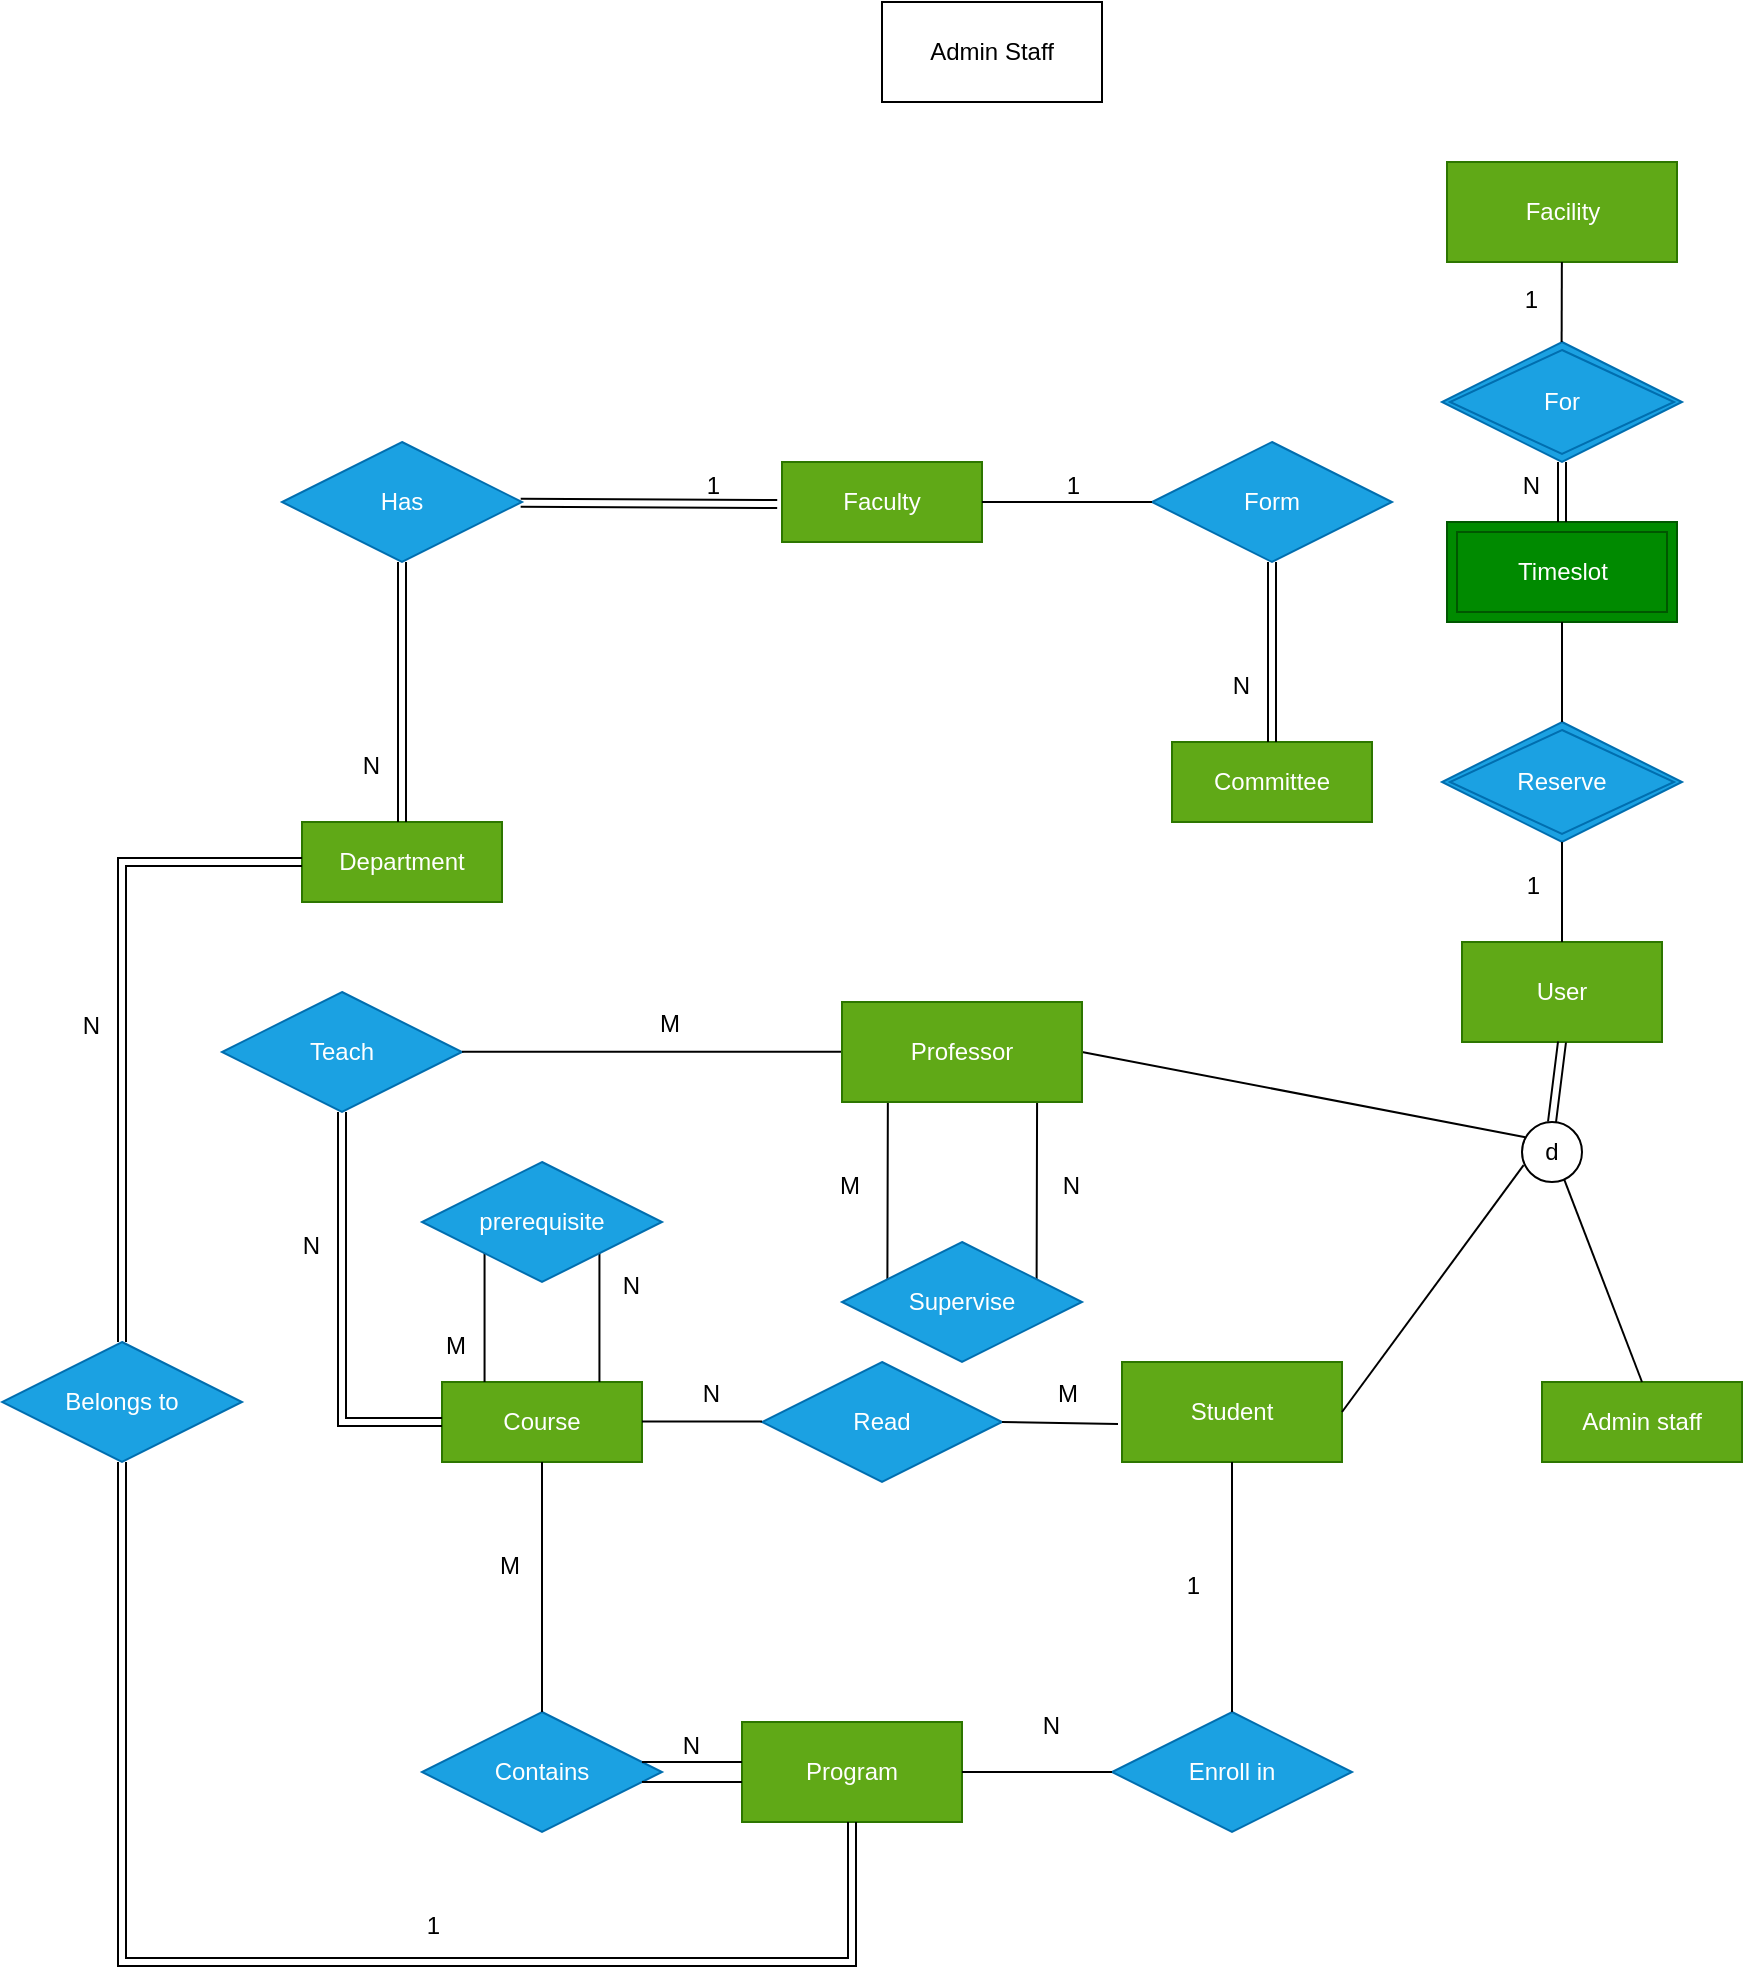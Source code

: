 <mxfile version="26.0.11">
  <diagram id="R2lEEEUBdFMjLlhIrx00" name="Page-1">
    <mxGraphModel dx="2380" dy="2110" grid="1" gridSize="10" guides="1" tooltips="1" connect="1" arrows="1" fold="1" page="1" pageScale="1" pageWidth="850" pageHeight="1100" math="0" shadow="0" extFonts="Permanent Marker^https://fonts.googleapis.com/css?family=Permanent+Marker">
      <root>
        <mxCell id="0" />
        <mxCell id="1" parent="0" />
        <mxCell id="vugCyfD3QLyV5UbuW-dE-1" value="User" style="rounded=0;whiteSpace=wrap;html=1;fillColor=#60a917;strokeColor=#2D7600;fontColor=#ffffff;" vertex="1" parent="1">
          <mxGeometry x="590" y="290" width="100" height="50" as="geometry" />
        </mxCell>
        <mxCell id="vugCyfD3QLyV5UbuW-dE-4" value="d" style="ellipse;whiteSpace=wrap;html=1;aspect=fixed;" vertex="1" parent="1">
          <mxGeometry x="620" y="380" width="30" height="30" as="geometry" />
        </mxCell>
        <mxCell id="vugCyfD3QLyV5UbuW-dE-8" value="Admin Staff" style="rounded=0;whiteSpace=wrap;html=1;" vertex="1" parent="1">
          <mxGeometry x="300" y="-180" width="110" height="50" as="geometry" />
        </mxCell>
        <mxCell id="vugCyfD3QLyV5UbuW-dE-9" value="Student" style="rounded=0;whiteSpace=wrap;html=1;fillColor=#60a917;fontColor=#ffffff;strokeColor=#2D7600;" vertex="1" parent="1">
          <mxGeometry x="420" y="500" width="110" height="50" as="geometry" />
        </mxCell>
        <mxCell id="vugCyfD3QLyV5UbuW-dE-21" value="Timeslot" style="shape=ext;margin=3;double=1;whiteSpace=wrap;html=1;align=center;fillColor=#008a00;fontColor=#ffffff;strokeColor=#005700;" vertex="1" parent="1">
          <mxGeometry x="582.5" y="80" width="115" height="50" as="geometry" />
        </mxCell>
        <mxCell id="vugCyfD3QLyV5UbuW-dE-22" value="Reserve" style="shape=rhombus;double=1;perimeter=rhombusPerimeter;whiteSpace=wrap;html=1;align=center;fillColor=#1ba1e2;fontColor=#ffffff;strokeColor=#006EAF;" vertex="1" parent="1">
          <mxGeometry x="580" y="180" width="120" height="60" as="geometry" />
        </mxCell>
        <mxCell id="vugCyfD3QLyV5UbuW-dE-26" value="Facility" style="whiteSpace=wrap;html=1;align=center;fillColor=#60a917;fontColor=#ffffff;strokeColor=#2D7600;" vertex="1" parent="1">
          <mxGeometry x="582.5" y="-100" width="115" height="50" as="geometry" />
        </mxCell>
        <mxCell id="vugCyfD3QLyV5UbuW-dE-27" value="For" style="shape=rhombus;double=1;perimeter=rhombusPerimeter;whiteSpace=wrap;html=1;align=center;fillColor=#1ba1e2;fontColor=#ffffff;strokeColor=#006EAF;" vertex="1" parent="1">
          <mxGeometry x="580" y="-10" width="120" height="60" as="geometry" />
        </mxCell>
        <mxCell id="vugCyfD3QLyV5UbuW-dE-35" value="" style="endArrow=none;html=1;rounded=0;entryX=0.5;entryY=1;entryDx=0;entryDy=0;exitX=0.5;exitY=0;exitDx=0;exitDy=0;" edge="1" parent="1" source="vugCyfD3QLyV5UbuW-dE-1" target="vugCyfD3QLyV5UbuW-dE-22">
          <mxGeometry relative="1" as="geometry">
            <mxPoint x="410" y="290" as="sourcePoint" />
            <mxPoint x="570" y="290" as="targetPoint" />
          </mxGeometry>
        </mxCell>
        <mxCell id="vugCyfD3QLyV5UbuW-dE-36" value="1" style="resizable=0;html=1;whiteSpace=wrap;align=right;verticalAlign=bottom;" connectable="0" vertex="1" parent="vugCyfD3QLyV5UbuW-dE-35">
          <mxGeometry x="1" relative="1" as="geometry">
            <mxPoint x="-10" y="30" as="offset" />
          </mxGeometry>
        </mxCell>
        <mxCell id="vugCyfD3QLyV5UbuW-dE-43" value="" style="endArrow=none;html=1;rounded=0;entryX=0.5;entryY=0;entryDx=0;entryDy=0;exitX=0.5;exitY=1;exitDx=0;exitDy=0;" edge="1" parent="1" source="vugCyfD3QLyV5UbuW-dE-21" target="vugCyfD3QLyV5UbuW-dE-22">
          <mxGeometry relative="1" as="geometry">
            <mxPoint x="660" y="140" as="sourcePoint" />
            <mxPoint x="659" y="196" as="targetPoint" />
          </mxGeometry>
        </mxCell>
        <mxCell id="vugCyfD3QLyV5UbuW-dE-47" value="" style="endArrow=none;html=1;rounded=0;exitX=0.5;exitY=0;exitDx=0;exitDy=0;" edge="1" parent="1" target="vugCyfD3QLyV5UbuW-dE-26">
          <mxGeometry relative="1" as="geometry">
            <mxPoint x="639.82" y="-10" as="sourcePoint" />
            <mxPoint x="639.82" y="-40" as="targetPoint" />
          </mxGeometry>
        </mxCell>
        <mxCell id="vugCyfD3QLyV5UbuW-dE-48" value="1" style="resizable=0;html=1;whiteSpace=wrap;align=right;verticalAlign=bottom;" connectable="0" vertex="1" parent="vugCyfD3QLyV5UbuW-dE-47">
          <mxGeometry x="1" relative="1" as="geometry">
            <mxPoint x="-10" y="27" as="offset" />
          </mxGeometry>
        </mxCell>
        <mxCell id="vugCyfD3QLyV5UbuW-dE-49" value="Course" style="whiteSpace=wrap;html=1;align=center;fillColor=#60a917;fontColor=#ffffff;strokeColor=#2D7600;" vertex="1" parent="1">
          <mxGeometry x="80" y="510" width="100" height="40" as="geometry" />
        </mxCell>
        <mxCell id="vugCyfD3QLyV5UbuW-dE-50" value="Read" style="shape=rhombus;perimeter=rhombusPerimeter;whiteSpace=wrap;html=1;align=center;fillColor=#1ba1e2;fontColor=#ffffff;strokeColor=#006EAF;" vertex="1" parent="1">
          <mxGeometry x="240" y="500" width="120" height="60" as="geometry" />
        </mxCell>
        <mxCell id="vugCyfD3QLyV5UbuW-dE-54" value="" style="endArrow=none;html=1;rounded=0;exitX=1;exitY=0.5;exitDx=0;exitDy=0;" edge="1" parent="1" source="vugCyfD3QLyV5UbuW-dE-50">
          <mxGeometry relative="1" as="geometry">
            <mxPoint x="300" y="490" as="sourcePoint" />
            <mxPoint x="418" y="531" as="targetPoint" />
          </mxGeometry>
        </mxCell>
        <mxCell id="vugCyfD3QLyV5UbuW-dE-55" value="M" style="resizable=0;html=1;whiteSpace=wrap;align=right;verticalAlign=bottom;" connectable="0" vertex="1" parent="vugCyfD3QLyV5UbuW-dE-54">
          <mxGeometry x="1" relative="1" as="geometry">
            <mxPoint x="-18" y="-6" as="offset" />
          </mxGeometry>
        </mxCell>
        <mxCell id="vugCyfD3QLyV5UbuW-dE-56" value="" style="endArrow=none;html=1;rounded=0;entryX=0;entryY=0.5;entryDx=0;entryDy=0;exitX=1;exitY=0.5;exitDx=0;exitDy=0;" edge="1" parent="1">
          <mxGeometry relative="1" as="geometry">
            <mxPoint x="180" y="529.8" as="sourcePoint" />
            <mxPoint x="240" y="529.8" as="targetPoint" />
          </mxGeometry>
        </mxCell>
        <mxCell id="vugCyfD3QLyV5UbuW-dE-57" value="N" style="resizable=0;html=1;whiteSpace=wrap;align=right;verticalAlign=bottom;" connectable="0" vertex="1" parent="vugCyfD3QLyV5UbuW-dE-56">
          <mxGeometry x="1" relative="1" as="geometry">
            <mxPoint x="-20" y="-5" as="offset" />
          </mxGeometry>
        </mxCell>
        <mxCell id="vugCyfD3QLyV5UbuW-dE-59" value="" style="endArrow=none;html=1;rounded=0;entryX=0.027;entryY=0.719;entryDx=0;entryDy=0;entryPerimeter=0;exitX=1;exitY=0.5;exitDx=0;exitDy=0;" edge="1" parent="1" source="vugCyfD3QLyV5UbuW-dE-9" target="vugCyfD3QLyV5UbuW-dE-4">
          <mxGeometry relative="1" as="geometry">
            <mxPoint x="330" y="320" as="sourcePoint" />
            <mxPoint x="490" y="320" as="targetPoint" />
          </mxGeometry>
        </mxCell>
        <mxCell id="vugCyfD3QLyV5UbuW-dE-65" value="Program" style="whiteSpace=wrap;html=1;align=center;fillColor=#60a917;fontColor=#ffffff;strokeColor=#2D7600;" vertex="1" parent="1">
          <mxGeometry x="230" y="680" width="110" height="50" as="geometry" />
        </mxCell>
        <mxCell id="vugCyfD3QLyV5UbuW-dE-66" value="Enroll in" style="shape=rhombus;perimeter=rhombusPerimeter;whiteSpace=wrap;html=1;align=center;fillColor=#1ba1e2;fontColor=#ffffff;strokeColor=#006EAF;" vertex="1" parent="1">
          <mxGeometry x="415" y="675" width="120" height="60" as="geometry" />
        </mxCell>
        <mxCell id="vugCyfD3QLyV5UbuW-dE-67" value="" style="endArrow=none;html=1;rounded=0;entryX=0.5;entryY=0;entryDx=0;entryDy=0;" edge="1" parent="1" source="vugCyfD3QLyV5UbuW-dE-9" target="vugCyfD3QLyV5UbuW-dE-66">
          <mxGeometry relative="1" as="geometry">
            <mxPoint x="310" y="530" as="sourcePoint" />
            <mxPoint x="470" y="530" as="targetPoint" />
          </mxGeometry>
        </mxCell>
        <mxCell id="vugCyfD3QLyV5UbuW-dE-68" value="1" style="resizable=0;html=1;whiteSpace=wrap;align=right;verticalAlign=bottom;" connectable="0" vertex="1" parent="vugCyfD3QLyV5UbuW-dE-67">
          <mxGeometry x="1" relative="1" as="geometry">
            <mxPoint x="-15" y="-55" as="offset" />
          </mxGeometry>
        </mxCell>
        <mxCell id="vugCyfD3QLyV5UbuW-dE-69" value="" style="endArrow=none;html=1;rounded=0;entryX=0;entryY=0.5;entryDx=0;entryDy=0;" edge="1" parent="1" source="vugCyfD3QLyV5UbuW-dE-65" target="vugCyfD3QLyV5UbuW-dE-66">
          <mxGeometry relative="1" as="geometry">
            <mxPoint x="310" y="530" as="sourcePoint" />
            <mxPoint x="430" y="705" as="targetPoint" />
          </mxGeometry>
        </mxCell>
        <mxCell id="vugCyfD3QLyV5UbuW-dE-70" value="N" style="resizable=0;html=1;whiteSpace=wrap;align=right;verticalAlign=bottom;" connectable="0" vertex="1" parent="vugCyfD3QLyV5UbuW-dE-69">
          <mxGeometry x="1" relative="1" as="geometry">
            <mxPoint x="-25" y="-15" as="offset" />
          </mxGeometry>
        </mxCell>
        <mxCell id="vugCyfD3QLyV5UbuW-dE-71" value="Contains" style="shape=rhombus;perimeter=rhombusPerimeter;whiteSpace=wrap;html=1;align=center;fillColor=#1ba1e2;fontColor=#ffffff;strokeColor=#006EAF;" vertex="1" parent="1">
          <mxGeometry x="70" y="675" width="120" height="60" as="geometry" />
        </mxCell>
        <mxCell id="vugCyfD3QLyV5UbuW-dE-72" value="" style="endArrow=none;html=1;rounded=0;" edge="1" parent="1">
          <mxGeometry relative="1" as="geometry">
            <mxPoint x="180" y="700" as="sourcePoint" />
            <mxPoint x="230" y="700" as="targetPoint" />
          </mxGeometry>
        </mxCell>
        <mxCell id="vugCyfD3QLyV5UbuW-dE-73" value="N" style="resizable=0;html=1;whiteSpace=wrap;align=right;verticalAlign=bottom;" connectable="0" vertex="1" parent="vugCyfD3QLyV5UbuW-dE-72">
          <mxGeometry x="1" relative="1" as="geometry">
            <mxPoint x="-20" as="offset" />
          </mxGeometry>
        </mxCell>
        <mxCell id="vugCyfD3QLyV5UbuW-dE-74" value="" style="endArrow=none;html=1;rounded=0;" edge="1" parent="1">
          <mxGeometry relative="1" as="geometry">
            <mxPoint x="180" y="710" as="sourcePoint" />
            <mxPoint x="230" y="710" as="targetPoint" />
          </mxGeometry>
        </mxCell>
        <mxCell id="vugCyfD3QLyV5UbuW-dE-76" value="" style="endArrow=none;html=1;rounded=0;exitX=0.5;exitY=0;exitDx=0;exitDy=0;" edge="1" parent="1" source="vugCyfD3QLyV5UbuW-dE-71">
          <mxGeometry relative="1" as="geometry">
            <mxPoint x="150" y="660" as="sourcePoint" />
            <mxPoint x="130" y="550" as="targetPoint" />
          </mxGeometry>
        </mxCell>
        <mxCell id="vugCyfD3QLyV5UbuW-dE-77" value="M" style="resizable=0;html=1;whiteSpace=wrap;align=right;verticalAlign=bottom;" connectable="0" vertex="1" parent="vugCyfD3QLyV5UbuW-dE-76">
          <mxGeometry x="1" relative="1" as="geometry">
            <mxPoint x="-10" y="60" as="offset" />
          </mxGeometry>
        </mxCell>
        <mxCell id="vugCyfD3QLyV5UbuW-dE-79" value="" style="shape=link;html=1;rounded=0;width=57.442;entryX=0.5;entryY=0;entryDx=0;entryDy=0;" edge="1" parent="1" target="vugCyfD3QLyV5UbuW-dE-49">
          <mxGeometry relative="1" as="geometry">
            <mxPoint x="130" y="440" as="sourcePoint" />
            <mxPoint x="410" y="420" as="targetPoint" />
          </mxGeometry>
        </mxCell>
        <mxCell id="vugCyfD3QLyV5UbuW-dE-80" value="M" style="resizable=0;html=1;whiteSpace=wrap;align=left;verticalAlign=bottom;" connectable="0" vertex="1" parent="vugCyfD3QLyV5UbuW-dE-79">
          <mxGeometry x="-1" relative="1" as="geometry">
            <mxPoint x="-50" y="60" as="offset" />
          </mxGeometry>
        </mxCell>
        <mxCell id="vugCyfD3QLyV5UbuW-dE-81" value="N" style="resizable=0;html=1;whiteSpace=wrap;align=right;verticalAlign=bottom;" connectable="0" vertex="1" parent="vugCyfD3QLyV5UbuW-dE-79">
          <mxGeometry x="1" relative="1" as="geometry">
            <mxPoint x="50" y="-40" as="offset" />
          </mxGeometry>
        </mxCell>
        <mxCell id="vugCyfD3QLyV5UbuW-dE-78" value="prerequisite" style="shape=rhombus;perimeter=rhombusPerimeter;whiteSpace=wrap;html=1;align=center;fillColor=#1ba1e2;fontColor=#ffffff;strokeColor=#006EAF;" vertex="1" parent="1">
          <mxGeometry x="70" y="400" width="120" height="60" as="geometry" />
        </mxCell>
        <mxCell id="vugCyfD3QLyV5UbuW-dE-82" value="Department" style="whiteSpace=wrap;html=1;align=center;fillColor=#60a917;fontColor=#ffffff;strokeColor=#2D7600;" vertex="1" parent="1">
          <mxGeometry x="10" y="230" width="100" height="40" as="geometry" />
        </mxCell>
        <mxCell id="vugCyfD3QLyV5UbuW-dE-85" value="Belongs to" style="shape=rhombus;perimeter=rhombusPerimeter;whiteSpace=wrap;html=1;align=center;fillColor=#1ba1e2;fontColor=#ffffff;strokeColor=#006EAF;" vertex="1" parent="1">
          <mxGeometry x="-140" y="490" width="120" height="60" as="geometry" />
        </mxCell>
        <mxCell id="vugCyfD3QLyV5UbuW-dE-89" value="" style="shape=link;html=1;rounded=0;entryX=0.5;entryY=0;entryDx=0;entryDy=0;exitX=0;exitY=0.5;exitDx=0;exitDy=0;" edge="1" parent="1" source="vugCyfD3QLyV5UbuW-dE-82" target="vugCyfD3QLyV5UbuW-dE-85">
          <mxGeometry relative="1" as="geometry">
            <mxPoint x="-170" y="370" as="sourcePoint" />
            <mxPoint x="-10" y="370" as="targetPoint" />
            <Array as="points">
              <mxPoint x="-80" y="250" />
            </Array>
          </mxGeometry>
        </mxCell>
        <mxCell id="vugCyfD3QLyV5UbuW-dE-90" value="N" style="resizable=0;html=1;whiteSpace=wrap;align=right;verticalAlign=bottom;" connectable="0" vertex="1" parent="vugCyfD3QLyV5UbuW-dE-89">
          <mxGeometry x="1" relative="1" as="geometry">
            <mxPoint x="-10" y="-150" as="offset" />
          </mxGeometry>
        </mxCell>
        <mxCell id="vugCyfD3QLyV5UbuW-dE-91" value="" style="shape=link;html=1;rounded=0;exitX=0.5;exitY=1;exitDx=0;exitDy=0;entryX=0.5;entryY=1;entryDx=0;entryDy=0;" edge="1" parent="1" source="vugCyfD3QLyV5UbuW-dE-85" target="vugCyfD3QLyV5UbuW-dE-65">
          <mxGeometry relative="1" as="geometry">
            <mxPoint x="-100" y="735" as="sourcePoint" />
            <mxPoint x="60" y="735" as="targetPoint" />
            <Array as="points">
              <mxPoint x="-80" y="800" />
              <mxPoint x="285" y="800" />
            </Array>
          </mxGeometry>
        </mxCell>
        <mxCell id="vugCyfD3QLyV5UbuW-dE-92" value="1" style="resizable=0;html=1;whiteSpace=wrap;align=right;verticalAlign=bottom;" connectable="0" vertex="1" parent="vugCyfD3QLyV5UbuW-dE-91">
          <mxGeometry x="1" relative="1" as="geometry">
            <mxPoint x="-205" y="60" as="offset" />
          </mxGeometry>
        </mxCell>
        <mxCell id="vugCyfD3QLyV5UbuW-dE-93" value="Faculty" style="whiteSpace=wrap;html=1;align=center;fillColor=#60a917;fontColor=#ffffff;strokeColor=#2D7600;" vertex="1" parent="1">
          <mxGeometry x="250" y="50" width="100" height="40" as="geometry" />
        </mxCell>
        <mxCell id="vugCyfD3QLyV5UbuW-dE-96" value="Has" style="shape=rhombus;perimeter=rhombusPerimeter;whiteSpace=wrap;html=1;align=center;fillColor=#1ba1e2;fontColor=#ffffff;strokeColor=#006EAF;" vertex="1" parent="1">
          <mxGeometry y="40" width="120" height="60" as="geometry" />
        </mxCell>
        <mxCell id="vugCyfD3QLyV5UbuW-dE-98" value="" style="shape=link;html=1;rounded=0;exitX=0.5;exitY=1;exitDx=0;exitDy=0;entryX=0.5;entryY=0;entryDx=0;entryDy=0;" edge="1" parent="1" source="vugCyfD3QLyV5UbuW-dE-96" target="vugCyfD3QLyV5UbuW-dE-82">
          <mxGeometry relative="1" as="geometry">
            <mxPoint x="190" y="320" as="sourcePoint" />
            <mxPoint x="350" y="320" as="targetPoint" />
          </mxGeometry>
        </mxCell>
        <mxCell id="vugCyfD3QLyV5UbuW-dE-99" value="N" style="resizable=0;html=1;whiteSpace=wrap;align=right;verticalAlign=bottom;" connectable="0" vertex="1" parent="vugCyfD3QLyV5UbuW-dE-98">
          <mxGeometry x="1" relative="1" as="geometry">
            <mxPoint x="-10" y="-20" as="offset" />
          </mxGeometry>
        </mxCell>
        <mxCell id="vugCyfD3QLyV5UbuW-dE-100" value="" style="shape=link;html=1;rounded=0;entryX=-0.024;entryY=0.526;entryDx=0;entryDy=0;entryPerimeter=0;" edge="1" parent="1" source="vugCyfD3QLyV5UbuW-dE-96" target="vugCyfD3QLyV5UbuW-dE-93">
          <mxGeometry relative="1" as="geometry">
            <mxPoint x="50" y="190" as="sourcePoint" />
            <mxPoint x="210" y="190" as="targetPoint" />
          </mxGeometry>
        </mxCell>
        <mxCell id="vugCyfD3QLyV5UbuW-dE-101" value="1" style="resizable=0;html=1;whiteSpace=wrap;align=right;verticalAlign=bottom;" connectable="0" vertex="1" parent="vugCyfD3QLyV5UbuW-dE-100">
          <mxGeometry x="1" relative="1" as="geometry">
            <mxPoint x="-27" y="-1" as="offset" />
          </mxGeometry>
        </mxCell>
        <mxCell id="vugCyfD3QLyV5UbuW-dE-102" value="" style="shape=link;html=1;rounded=0;exitX=0.5;exitY=1;exitDx=0;exitDy=0;entryX=0.5;entryY=0;entryDx=0;entryDy=0;" edge="1" parent="1" source="vugCyfD3QLyV5UbuW-dE-27" target="vugCyfD3QLyV5UbuW-dE-21">
          <mxGeometry relative="1" as="geometry">
            <mxPoint x="490" y="160" as="sourcePoint" />
            <mxPoint x="650" y="160" as="targetPoint" />
          </mxGeometry>
        </mxCell>
        <mxCell id="vugCyfD3QLyV5UbuW-dE-103" value="N" style="resizable=0;html=1;whiteSpace=wrap;align=right;verticalAlign=bottom;" connectable="0" vertex="1" parent="vugCyfD3QLyV5UbuW-dE-102">
          <mxGeometry x="1" relative="1" as="geometry">
            <mxPoint x="-10" y="-10" as="offset" />
          </mxGeometry>
        </mxCell>
        <mxCell id="vugCyfD3QLyV5UbuW-dE-104" value="" style="shape=link;html=1;rounded=0;exitX=0.5;exitY=0;exitDx=0;exitDy=0;entryX=0.5;entryY=1;entryDx=0;entryDy=0;" edge="1" parent="1" source="vugCyfD3QLyV5UbuW-dE-4" target="vugCyfD3QLyV5UbuW-dE-1">
          <mxGeometry relative="1" as="geometry">
            <mxPoint x="490" y="360" as="sourcePoint" />
            <mxPoint x="650" y="360" as="targetPoint" />
          </mxGeometry>
        </mxCell>
        <mxCell id="vugCyfD3QLyV5UbuW-dE-106" value="Committee" style="whiteSpace=wrap;html=1;align=center;fillColor=#60a917;fontColor=#ffffff;strokeColor=#2D7600;" vertex="1" parent="1">
          <mxGeometry x="445" y="190" width="100" height="40" as="geometry" />
        </mxCell>
        <mxCell id="vugCyfD3QLyV5UbuW-dE-107" value="Form" style="shape=rhombus;perimeter=rhombusPerimeter;whiteSpace=wrap;html=1;align=center;fillColor=#1ba1e2;fontColor=#ffffff;strokeColor=#006EAF;" vertex="1" parent="1">
          <mxGeometry x="435" y="40" width="120" height="60" as="geometry" />
        </mxCell>
        <mxCell id="vugCyfD3QLyV5UbuW-dE-109" value="" style="endArrow=none;html=1;rounded=0;exitX=1;exitY=0.5;exitDx=0;exitDy=0;" edge="1" parent="1" source="vugCyfD3QLyV5UbuW-dE-93" target="vugCyfD3QLyV5UbuW-dE-107">
          <mxGeometry relative="1" as="geometry">
            <mxPoint x="320" y="290" as="sourcePoint" />
            <mxPoint x="480" y="290" as="targetPoint" />
          </mxGeometry>
        </mxCell>
        <mxCell id="vugCyfD3QLyV5UbuW-dE-110" value="1" style="resizable=0;html=1;whiteSpace=wrap;align=right;verticalAlign=bottom;" connectable="0" vertex="1" parent="vugCyfD3QLyV5UbuW-dE-109">
          <mxGeometry x="1" relative="1" as="geometry">
            <mxPoint x="-35" as="offset" />
          </mxGeometry>
        </mxCell>
        <mxCell id="vugCyfD3QLyV5UbuW-dE-111" value="" style="shape=link;html=1;rounded=0;exitX=0.5;exitY=1;exitDx=0;exitDy=0;entryX=0.5;entryY=0;entryDx=0;entryDy=0;" edge="1" parent="1" source="vugCyfD3QLyV5UbuW-dE-107" target="vugCyfD3QLyV5UbuW-dE-106">
          <mxGeometry relative="1" as="geometry">
            <mxPoint x="320" y="290" as="sourcePoint" />
            <mxPoint x="480" y="290" as="targetPoint" />
          </mxGeometry>
        </mxCell>
        <mxCell id="vugCyfD3QLyV5UbuW-dE-112" value="N" style="resizable=0;html=1;whiteSpace=wrap;align=right;verticalAlign=bottom;" connectable="0" vertex="1" parent="vugCyfD3QLyV5UbuW-dE-111">
          <mxGeometry x="1" relative="1" as="geometry">
            <mxPoint x="-10" y="-20" as="offset" />
          </mxGeometry>
        </mxCell>
        <mxCell id="vugCyfD3QLyV5UbuW-dE-117" value="Admin staff" style="whiteSpace=wrap;html=1;align=center;fillColor=#60a917;fontColor=#ffffff;strokeColor=#2D7600;" vertex="1" parent="1">
          <mxGeometry x="630" y="510" width="100" height="40" as="geometry" />
        </mxCell>
        <mxCell id="vugCyfD3QLyV5UbuW-dE-118" value="" style="endArrow=none;html=1;rounded=0;entryX=0.5;entryY=0;entryDx=0;entryDy=0;exitX=0.706;exitY=0.963;exitDx=0;exitDy=0;exitPerimeter=0;" edge="1" parent="1" source="vugCyfD3QLyV5UbuW-dE-4" target="vugCyfD3QLyV5UbuW-dE-117">
          <mxGeometry relative="1" as="geometry">
            <mxPoint x="638" y="406" as="sourcePoint" />
            <mxPoint x="410" y="430" as="targetPoint" />
          </mxGeometry>
        </mxCell>
        <mxCell id="vugCyfD3QLyV5UbuW-dE-119" value="" style="endArrow=none;html=1;rounded=0;exitX=1;exitY=0.5;exitDx=0;exitDy=0;entryX=0.057;entryY=0.254;entryDx=0;entryDy=0;entryPerimeter=0;" edge="1" parent="1" source="vugCyfD3QLyV5UbuW-dE-7" target="vugCyfD3QLyV5UbuW-dE-4">
          <mxGeometry relative="1" as="geometry">
            <mxPoint x="360" y="480" as="sourcePoint" />
            <mxPoint x="620" y="387" as="targetPoint" />
          </mxGeometry>
        </mxCell>
        <mxCell id="vugCyfD3QLyV5UbuW-dE-120" value="Teach" style="shape=rhombus;perimeter=rhombusPerimeter;whiteSpace=wrap;html=1;align=center;fillColor=#1ba1e2;fontColor=#ffffff;strokeColor=#006EAF;" vertex="1" parent="1">
          <mxGeometry x="-30" y="315" width="120" height="60" as="geometry" />
        </mxCell>
        <mxCell id="vugCyfD3QLyV5UbuW-dE-121" value="" style="endArrow=none;html=1;rounded=0;exitX=1;exitY=0.5;exitDx=0;exitDy=0;entryX=0;entryY=0.5;entryDx=0;entryDy=0;" edge="1" parent="1">
          <mxGeometry relative="1" as="geometry">
            <mxPoint x="90" y="344.82" as="sourcePoint" />
            <mxPoint x="280.0" y="344.82" as="targetPoint" />
          </mxGeometry>
        </mxCell>
        <mxCell id="vugCyfD3QLyV5UbuW-dE-122" value="M" style="resizable=0;html=1;whiteSpace=wrap;align=right;verticalAlign=bottom;" connectable="0" vertex="1" parent="vugCyfD3QLyV5UbuW-dE-121">
          <mxGeometry x="1" relative="1" as="geometry">
            <mxPoint x="-80" y="-5" as="offset" />
          </mxGeometry>
        </mxCell>
        <mxCell id="vugCyfD3QLyV5UbuW-dE-123" value="" style="shape=link;html=1;rounded=0;exitX=0.5;exitY=1;exitDx=0;exitDy=0;entryX=0;entryY=0.5;entryDx=0;entryDy=0;" edge="1" parent="1" source="vugCyfD3QLyV5UbuW-dE-120" target="vugCyfD3QLyV5UbuW-dE-49">
          <mxGeometry relative="1" as="geometry">
            <mxPoint x="210" y="460" as="sourcePoint" />
            <mxPoint x="370" y="460" as="targetPoint" />
            <Array as="points">
              <mxPoint x="30" y="530" />
            </Array>
          </mxGeometry>
        </mxCell>
        <mxCell id="vugCyfD3QLyV5UbuW-dE-124" value="N" style="resizable=0;html=1;whiteSpace=wrap;align=right;verticalAlign=bottom;" connectable="0" vertex="1" parent="vugCyfD3QLyV5UbuW-dE-123">
          <mxGeometry x="1" relative="1" as="geometry">
            <mxPoint x="-60" y="-80" as="offset" />
          </mxGeometry>
        </mxCell>
        <mxCell id="vugCyfD3QLyV5UbuW-dE-132" value="" style="shape=link;html=1;rounded=0;exitX=0.5;exitY=0;exitDx=0;exitDy=0;width=74.615;" edge="1" parent="1">
          <mxGeometry relative="1" as="geometry">
            <mxPoint x="340" y="460" as="sourcePoint" />
            <mxPoint x="340.26" y="360" as="targetPoint" />
          </mxGeometry>
        </mxCell>
        <mxCell id="vugCyfD3QLyV5UbuW-dE-133" value="M" style="resizable=0;html=1;whiteSpace=wrap;align=left;verticalAlign=bottom;" connectable="0" vertex="1" parent="vugCyfD3QLyV5UbuW-dE-132">
          <mxGeometry x="-1" relative="1" as="geometry" />
        </mxCell>
        <mxCell id="vugCyfD3QLyV5UbuW-dE-134" value="N" style="resizable=0;html=1;whiteSpace=wrap;align=right;verticalAlign=bottom;" connectable="0" vertex="1" parent="vugCyfD3QLyV5UbuW-dE-132">
          <mxGeometry x="1" relative="1" as="geometry" />
        </mxCell>
        <mxCell id="vugCyfD3QLyV5UbuW-dE-7" value="Professor" style="rounded=0;whiteSpace=wrap;html=1;fillColor=#60a917;fontColor=#ffffff;strokeColor=#2D7600;" vertex="1" parent="1">
          <mxGeometry x="280" y="320" width="120" height="50" as="geometry" />
        </mxCell>
        <mxCell id="vugCyfD3QLyV5UbuW-dE-128" value="Supervise" style="shape=rhombus;perimeter=rhombusPerimeter;whiteSpace=wrap;html=1;align=center;fillColor=#1ba1e2;fontColor=#ffffff;strokeColor=#006EAF;" vertex="1" parent="1">
          <mxGeometry x="280" y="440" width="120" height="60" as="geometry" />
        </mxCell>
        <mxCell id="vugCyfD3QLyV5UbuW-dE-137" value="M" style="resizable=0;html=1;whiteSpace=wrap;align=right;verticalAlign=bottom;" connectable="0" vertex="1" parent="1">
          <mxGeometry x="290" y="420.0" as="geometry" />
        </mxCell>
        <mxCell id="vugCyfD3QLyV5UbuW-dE-138" value="N" style="resizable=0;html=1;whiteSpace=wrap;align=right;verticalAlign=bottom;" connectable="0" vertex="1" parent="1">
          <mxGeometry x="400" y="420.0" as="geometry" />
        </mxCell>
      </root>
    </mxGraphModel>
  </diagram>
</mxfile>
